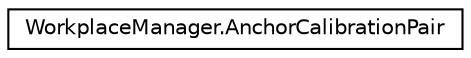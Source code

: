 digraph "Graphical Class Hierarchy"
{
 // INTERACTIVE_SVG=YES
 // LATEX_PDF_SIZE
  edge [fontname="Helvetica",fontsize="10",labelfontname="Helvetica",labelfontsize="10"];
  node [fontname="Helvetica",fontsize="10",shape=record];
  rankdir="LR";
  Node0 [label="WorkplaceManager.AnchorCalibrationPair",height=0.2,width=0.4,color="black", fillcolor="white", style="filled",URL="$struct_mirage_x_r_1_1_workplace_manager_1_1_anchor_calibration_pair.html",tooltip=" "];
}
